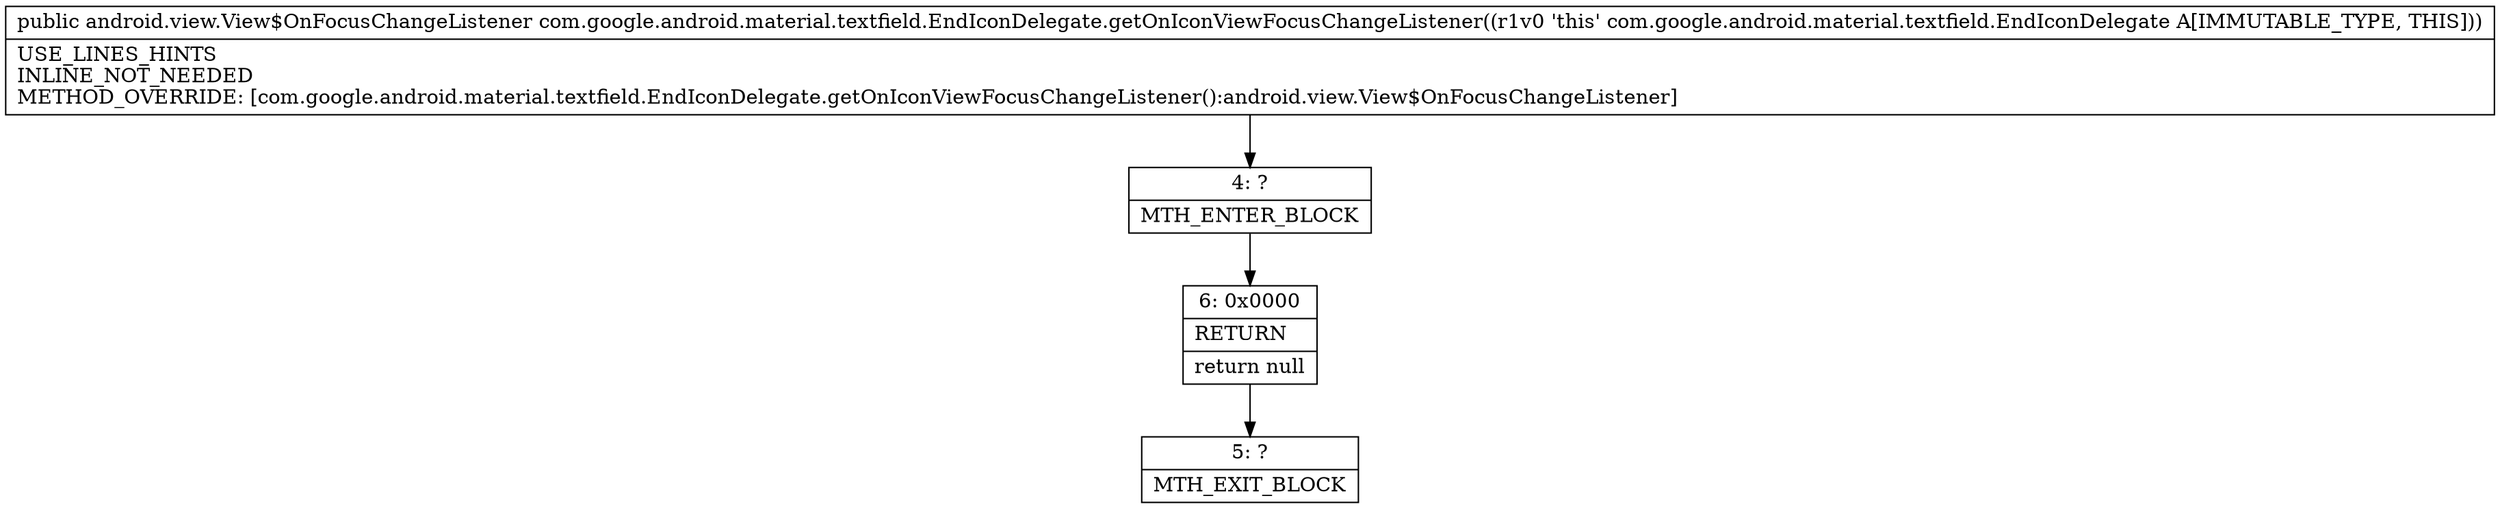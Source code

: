 digraph "CFG forcom.google.android.material.textfield.EndIconDelegate.getOnIconViewFocusChangeListener()Landroid\/view\/View$OnFocusChangeListener;" {
Node_4 [shape=record,label="{4\:\ ?|MTH_ENTER_BLOCK\l}"];
Node_6 [shape=record,label="{6\:\ 0x0000|RETURN\l|return null\l}"];
Node_5 [shape=record,label="{5\:\ ?|MTH_EXIT_BLOCK\l}"];
MethodNode[shape=record,label="{public android.view.View$OnFocusChangeListener com.google.android.material.textfield.EndIconDelegate.getOnIconViewFocusChangeListener((r1v0 'this' com.google.android.material.textfield.EndIconDelegate A[IMMUTABLE_TYPE, THIS]))  | USE_LINES_HINTS\lINLINE_NOT_NEEDED\lMETHOD_OVERRIDE: [com.google.android.material.textfield.EndIconDelegate.getOnIconViewFocusChangeListener():android.view.View$OnFocusChangeListener]\l}"];
MethodNode -> Node_4;Node_4 -> Node_6;
Node_6 -> Node_5;
}


